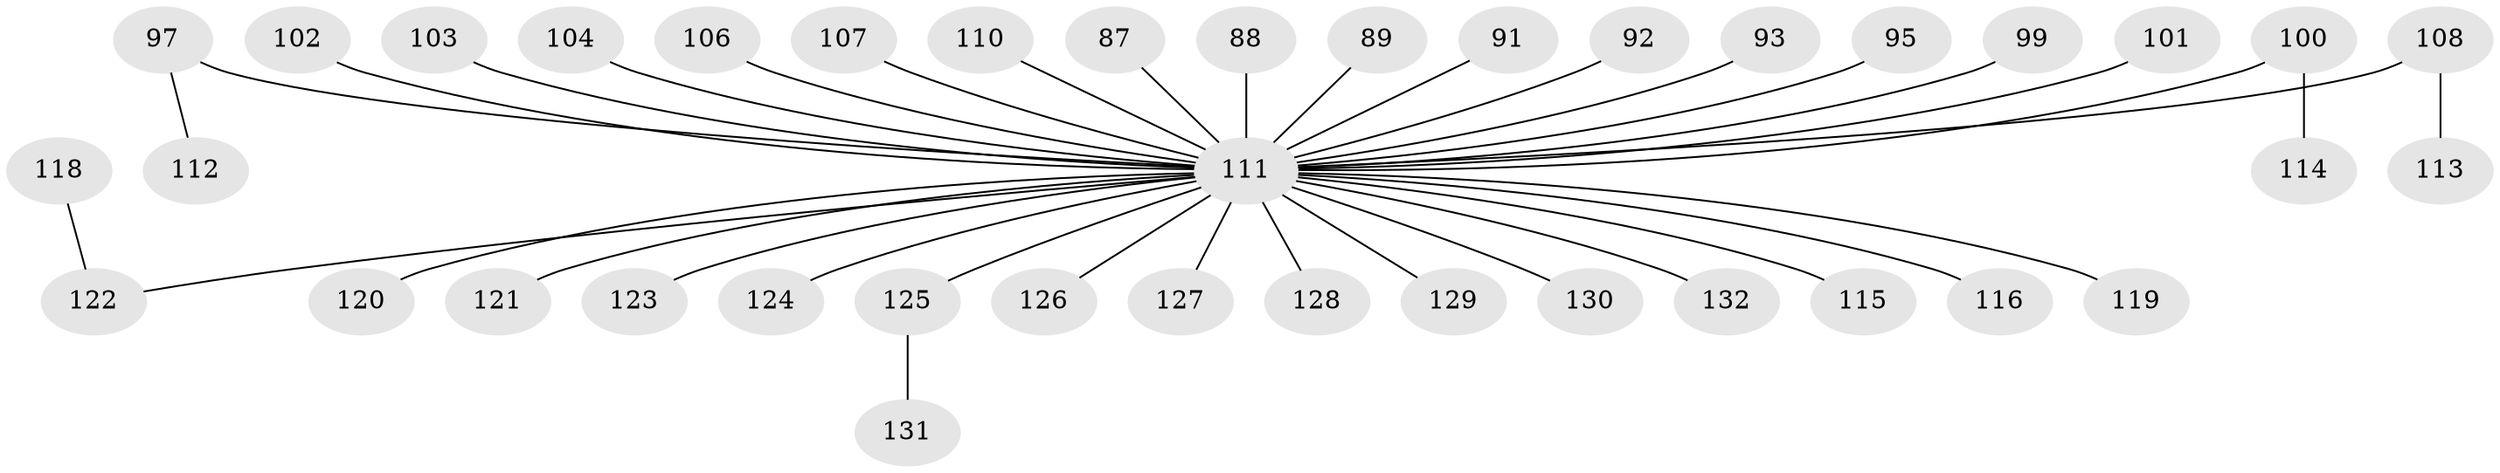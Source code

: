 // original degree distribution, {3: 0.15151515151515152, 6: 0.015151515151515152, 9: 0.007575757575757576, 4: 0.06060606060606061, 2: 0.30303030303030304, 5: 0.015151515151515152, 1: 0.44696969696969696}
// Generated by graph-tools (version 1.1) at 2025/55/03/04/25 21:55:54]
// undirected, 39 vertices, 38 edges
graph export_dot {
graph [start="1"]
  node [color=gray90,style=filled];
  87;
  88;
  89 [super="+54"];
  91;
  92;
  93;
  95;
  97 [super="+49+90"];
  99;
  100;
  101;
  102;
  103;
  104;
  106;
  107;
  108;
  110;
  111 [super="+57+48+77+59+109+63+80+72+61+62+98+73+81+105+75+68+79+84+85+86"];
  112;
  113;
  114;
  115;
  116;
  118;
  119;
  120;
  121;
  122 [super="+117"];
  123;
  124;
  125;
  126;
  127;
  128;
  129;
  130;
  131;
  132;
  87 -- 111;
  88 -- 111;
  89 -- 111;
  91 -- 111;
  92 -- 111;
  93 -- 111;
  95 -- 111;
  97 -- 112;
  97 -- 111;
  99 -- 111;
  100 -- 114;
  100 -- 111;
  101 -- 111;
  102 -- 111;
  103 -- 111;
  104 -- 111;
  106 -- 111;
  107 -- 111;
  108 -- 113;
  108 -- 111;
  110 -- 111;
  111 -- 119;
  111 -- 130;
  111 -- 128;
  111 -- 116;
  111 -- 124;
  111 -- 132;
  111 -- 120;
  111 -- 122;
  111 -- 121;
  111 -- 123;
  111 -- 126;
  111 -- 115;
  111 -- 127;
  111 -- 125;
  111 -- 129;
  118 -- 122;
  125 -- 131;
}
